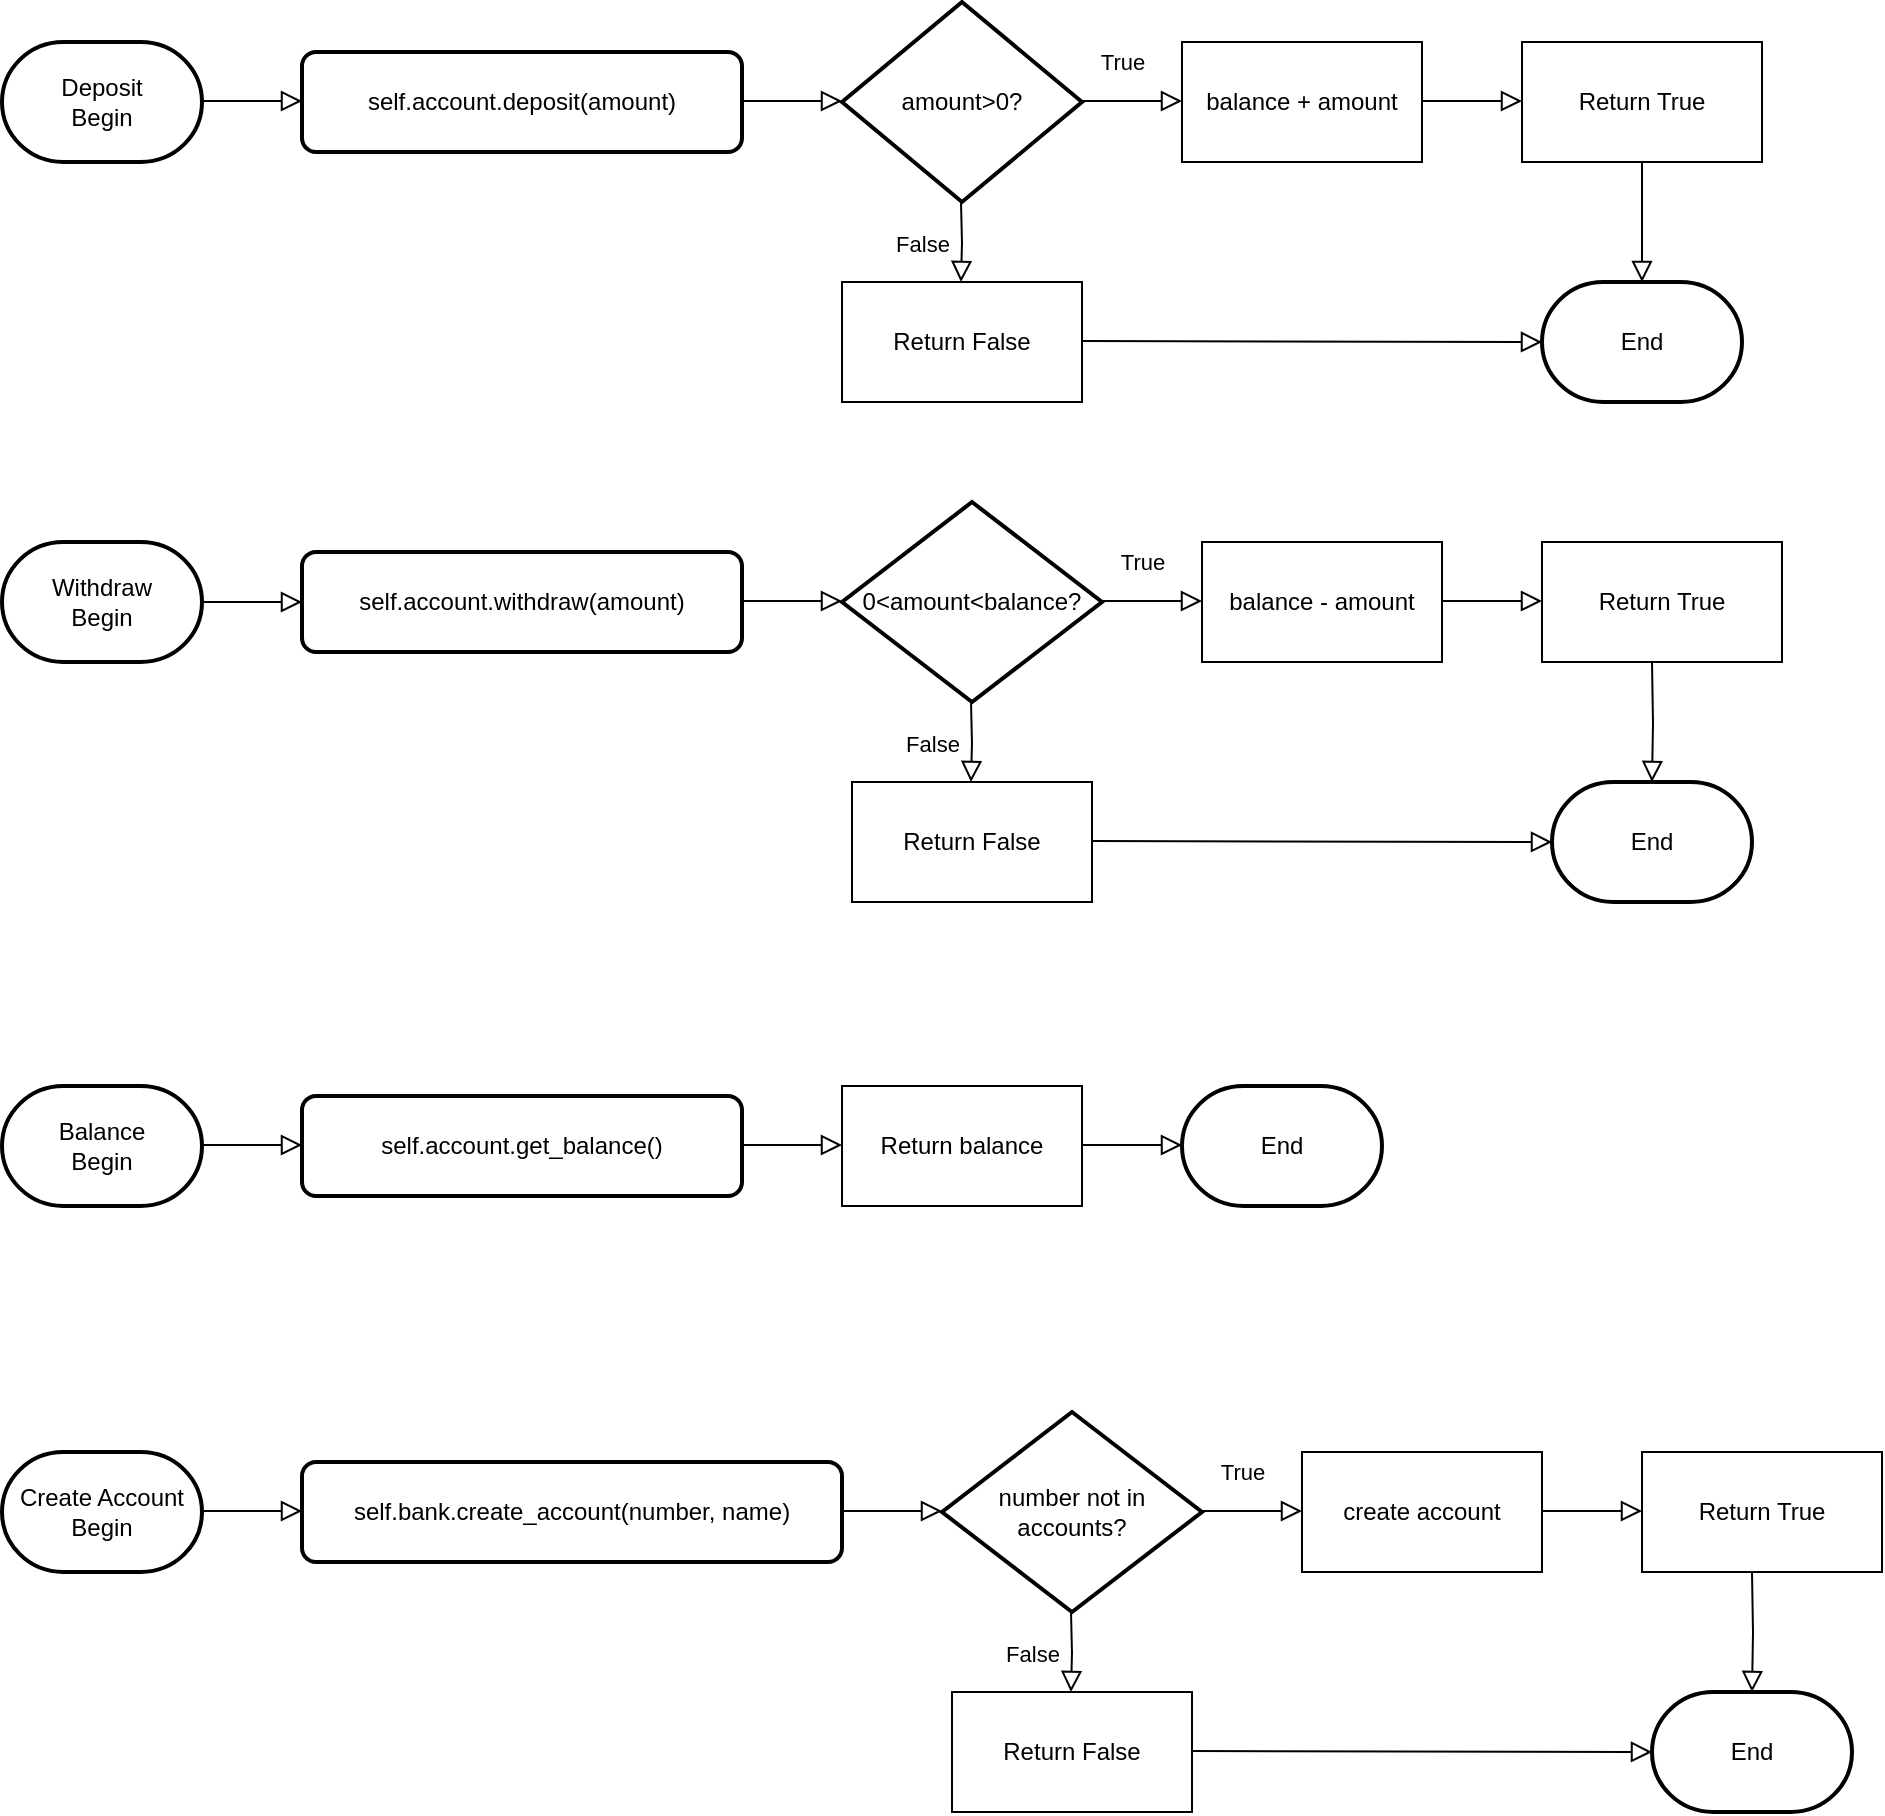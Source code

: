 <mxfile version="24.4.10" type="github">
  <diagram id="C5RBs43oDa-KdzZeNtuy" name="Page-1">
    <mxGraphModel dx="1194" dy="618" grid="1" gridSize="10" guides="1" tooltips="1" connect="1" arrows="1" fold="1" page="1" pageScale="1" pageWidth="827" pageHeight="1169" math="0" shadow="0">
      <root>
        <mxCell id="WIyWlLk6GJQsqaUBKTNV-0" />
        <mxCell id="WIyWlLk6GJQsqaUBKTNV-1" parent="WIyWlLk6GJQsqaUBKTNV-0" />
        <mxCell id="WIyWlLk6GJQsqaUBKTNV-5" value="" style="edgeStyle=orthogonalEdgeStyle;rounded=0;html=1;jettySize=auto;orthogonalLoop=1;fontSize=11;endArrow=block;endFill=0;endSize=8;strokeWidth=1;shadow=0;labelBackgroundColor=none;" parent="WIyWlLk6GJQsqaUBKTNV-1" edge="1">
          <mxGeometry x="-0.208" y="20" relative="1" as="geometry">
            <mxPoint as="offset" />
            <mxPoint x="150" y="209.5" as="sourcePoint" />
            <mxPoint x="200" y="209.5" as="targetPoint" />
          </mxGeometry>
        </mxCell>
        <mxCell id="WIyWlLk6GJQsqaUBKTNV-9" value="" style="edgeStyle=orthogonalEdgeStyle;rounded=0;html=1;jettySize=auto;orthogonalLoop=1;fontSize=11;endArrow=block;endFill=0;endSize=8;strokeWidth=1;shadow=0;labelBackgroundColor=none;" parent="WIyWlLk6GJQsqaUBKTNV-1" edge="1">
          <mxGeometry x="-0.208" y="20" relative="1" as="geometry">
            <mxPoint as="offset" />
            <mxPoint x="150" y="460" as="sourcePoint" />
            <mxPoint x="200" y="460" as="targetPoint" />
          </mxGeometry>
        </mxCell>
        <mxCell id="j6U74FCSiYi01_plaiyg-13" value="amount&amp;gt;0?" style="strokeWidth=2;html=1;shape=mxgraph.flowchart.decision;whiteSpace=wrap;" vertex="1" parent="WIyWlLk6GJQsqaUBKTNV-1">
          <mxGeometry x="470" y="160" width="120" height="100" as="geometry" />
        </mxCell>
        <mxCell id="j6U74FCSiYi01_plaiyg-14" value="" style="edgeStyle=orthogonalEdgeStyle;rounded=0;html=1;jettySize=auto;orthogonalLoop=1;fontSize=11;endArrow=block;endFill=0;endSize=8;strokeWidth=1;shadow=0;labelBackgroundColor=none;" edge="1" parent="WIyWlLk6GJQsqaUBKTNV-1">
          <mxGeometry y="10" relative="1" as="geometry">
            <mxPoint as="offset" />
            <mxPoint x="420" y="209.5" as="sourcePoint" />
            <mxPoint x="470" y="209.5" as="targetPoint" />
          </mxGeometry>
        </mxCell>
        <mxCell id="j6U74FCSiYi01_plaiyg-15" value="True" style="edgeStyle=orthogonalEdgeStyle;rounded=0;html=1;jettySize=auto;orthogonalLoop=1;fontSize=11;endArrow=block;endFill=0;endSize=8;strokeWidth=1;shadow=0;labelBackgroundColor=none;" edge="1" parent="WIyWlLk6GJQsqaUBKTNV-1">
          <mxGeometry x="-0.208" y="20" relative="1" as="geometry">
            <mxPoint as="offset" />
            <mxPoint x="590" y="209.5" as="sourcePoint" />
            <mxPoint x="640" y="209.5" as="targetPoint" />
          </mxGeometry>
        </mxCell>
        <mxCell id="j6U74FCSiYi01_plaiyg-16" value="False" style="rounded=0;html=1;jettySize=auto;orthogonalLoop=1;fontSize=11;endArrow=block;endFill=0;endSize=8;strokeWidth=1;shadow=0;labelBackgroundColor=none;edgeStyle=orthogonalEdgeStyle;" edge="1" parent="WIyWlLk6GJQsqaUBKTNV-1">
          <mxGeometry y="20" relative="1" as="geometry">
            <mxPoint as="offset" />
            <mxPoint x="529.5" y="260" as="sourcePoint" />
            <mxPoint x="529.5" y="300" as="targetPoint" />
          </mxGeometry>
        </mxCell>
        <mxCell id="j6U74FCSiYi01_plaiyg-17" value="balance + amount" style="rounded=0;whiteSpace=wrap;html=1;" vertex="1" parent="WIyWlLk6GJQsqaUBKTNV-1">
          <mxGeometry x="640" y="180" width="120" height="60" as="geometry" />
        </mxCell>
        <mxCell id="j6U74FCSiYi01_plaiyg-18" value="Return True" style="rounded=0;whiteSpace=wrap;html=1;" vertex="1" parent="WIyWlLk6GJQsqaUBKTNV-1">
          <mxGeometry x="810" y="180" width="120" height="60" as="geometry" />
        </mxCell>
        <mxCell id="j6U74FCSiYi01_plaiyg-19" value="" style="edgeStyle=orthogonalEdgeStyle;rounded=0;html=1;jettySize=auto;orthogonalLoop=1;fontSize=11;endArrow=block;endFill=0;endSize=8;strokeWidth=1;shadow=0;labelBackgroundColor=none;" edge="1" parent="WIyWlLk6GJQsqaUBKTNV-1">
          <mxGeometry x="-0.208" y="20" relative="1" as="geometry">
            <mxPoint as="offset" />
            <mxPoint x="760" y="209.5" as="sourcePoint" />
            <mxPoint x="810" y="209.5" as="targetPoint" />
          </mxGeometry>
        </mxCell>
        <mxCell id="j6U74FCSiYi01_plaiyg-20" value="Return False" style="rounded=0;whiteSpace=wrap;html=1;" vertex="1" parent="WIyWlLk6GJQsqaUBKTNV-1">
          <mxGeometry x="470" y="300" width="120" height="60" as="geometry" />
        </mxCell>
        <mxCell id="j6U74FCSiYi01_plaiyg-23" value="0&amp;lt;amount&amp;lt;balance?" style="strokeWidth=2;html=1;shape=mxgraph.flowchart.decision;whiteSpace=wrap;" vertex="1" parent="WIyWlLk6GJQsqaUBKTNV-1">
          <mxGeometry x="470" y="410" width="130" height="100" as="geometry" />
        </mxCell>
        <mxCell id="j6U74FCSiYi01_plaiyg-24" value="" style="edgeStyle=orthogonalEdgeStyle;rounded=0;html=1;jettySize=auto;orthogonalLoop=1;fontSize=11;endArrow=block;endFill=0;endSize=8;strokeWidth=1;shadow=0;labelBackgroundColor=none;" edge="1" parent="WIyWlLk6GJQsqaUBKTNV-1">
          <mxGeometry y="10" relative="1" as="geometry">
            <mxPoint as="offset" />
            <mxPoint x="420" y="459.5" as="sourcePoint" />
            <mxPoint x="470" y="459.5" as="targetPoint" />
          </mxGeometry>
        </mxCell>
        <mxCell id="j6U74FCSiYi01_plaiyg-25" value="True" style="edgeStyle=orthogonalEdgeStyle;rounded=0;html=1;jettySize=auto;orthogonalLoop=1;fontSize=11;endArrow=block;endFill=0;endSize=8;strokeWidth=1;shadow=0;labelBackgroundColor=none;" edge="1" parent="WIyWlLk6GJQsqaUBKTNV-1">
          <mxGeometry x="-0.208" y="20" relative="1" as="geometry">
            <mxPoint as="offset" />
            <mxPoint x="600" y="459.5" as="sourcePoint" />
            <mxPoint x="650" y="459.5" as="targetPoint" />
          </mxGeometry>
        </mxCell>
        <mxCell id="j6U74FCSiYi01_plaiyg-26" value="False" style="rounded=0;html=1;jettySize=auto;orthogonalLoop=1;fontSize=11;endArrow=block;endFill=0;endSize=8;strokeWidth=1;shadow=0;labelBackgroundColor=none;edgeStyle=orthogonalEdgeStyle;" edge="1" parent="WIyWlLk6GJQsqaUBKTNV-1">
          <mxGeometry y="20" relative="1" as="geometry">
            <mxPoint as="offset" />
            <mxPoint x="534.5" y="510" as="sourcePoint" />
            <mxPoint x="534.5" y="550" as="targetPoint" />
          </mxGeometry>
        </mxCell>
        <mxCell id="j6U74FCSiYi01_plaiyg-27" value="balance - amount" style="rounded=0;whiteSpace=wrap;html=1;" vertex="1" parent="WIyWlLk6GJQsqaUBKTNV-1">
          <mxGeometry x="650" y="430" width="120" height="60" as="geometry" />
        </mxCell>
        <mxCell id="j6U74FCSiYi01_plaiyg-28" value="Return True" style="rounded=0;whiteSpace=wrap;html=1;" vertex="1" parent="WIyWlLk6GJQsqaUBKTNV-1">
          <mxGeometry x="820" y="430" width="120" height="60" as="geometry" />
        </mxCell>
        <mxCell id="j6U74FCSiYi01_plaiyg-29" value="" style="edgeStyle=orthogonalEdgeStyle;rounded=0;html=1;jettySize=auto;orthogonalLoop=1;fontSize=11;endArrow=block;endFill=0;endSize=8;strokeWidth=1;shadow=0;labelBackgroundColor=none;" edge="1" parent="WIyWlLk6GJQsqaUBKTNV-1">
          <mxGeometry x="-0.208" y="20" relative="1" as="geometry">
            <mxPoint as="offset" />
            <mxPoint x="770" y="459.5" as="sourcePoint" />
            <mxPoint x="820" y="459.5" as="targetPoint" />
          </mxGeometry>
        </mxCell>
        <mxCell id="j6U74FCSiYi01_plaiyg-30" value="Return False" style="rounded=0;whiteSpace=wrap;html=1;" vertex="1" parent="WIyWlLk6GJQsqaUBKTNV-1">
          <mxGeometry x="475" y="550" width="120" height="60" as="geometry" />
        </mxCell>
        <mxCell id="j6U74FCSiYi01_plaiyg-32" value="" style="edgeStyle=orthogonalEdgeStyle;rounded=0;html=1;jettySize=auto;orthogonalLoop=1;fontSize=11;endArrow=block;endFill=0;endSize=8;strokeWidth=1;shadow=0;labelBackgroundColor=none;" edge="1" parent="WIyWlLk6GJQsqaUBKTNV-1">
          <mxGeometry x="-0.208" y="20" relative="1" as="geometry">
            <mxPoint as="offset" />
            <mxPoint x="150" y="731.5" as="sourcePoint" />
            <mxPoint x="200" y="731.5" as="targetPoint" />
          </mxGeometry>
        </mxCell>
        <mxCell id="j6U74FCSiYi01_plaiyg-36" value="&lt;div&gt;Deposit&lt;/div&gt;Begin" style="strokeWidth=2;html=1;shape=mxgraph.flowchart.terminator;whiteSpace=wrap;" vertex="1" parent="WIyWlLk6GJQsqaUBKTNV-1">
          <mxGeometry x="50" y="180" width="100" height="60" as="geometry" />
        </mxCell>
        <mxCell id="j6U74FCSiYi01_plaiyg-37" value="End" style="strokeWidth=2;html=1;shape=mxgraph.flowchart.terminator;whiteSpace=wrap;" vertex="1" parent="WIyWlLk6GJQsqaUBKTNV-1">
          <mxGeometry x="820" y="300" width="100" height="60" as="geometry" />
        </mxCell>
        <mxCell id="j6U74FCSiYi01_plaiyg-38" value="" style="edgeStyle=orthogonalEdgeStyle;rounded=0;html=1;jettySize=auto;orthogonalLoop=1;fontSize=11;endArrow=block;endFill=0;endSize=8;strokeWidth=1;shadow=0;labelBackgroundColor=none;entryX=0;entryY=0.5;entryDx=0;entryDy=0;entryPerimeter=0;" edge="1" parent="WIyWlLk6GJQsqaUBKTNV-1" target="j6U74FCSiYi01_plaiyg-37">
          <mxGeometry y="10" relative="1" as="geometry">
            <mxPoint as="offset" />
            <mxPoint x="590" y="329.5" as="sourcePoint" />
            <mxPoint x="640" y="329.5" as="targetPoint" />
          </mxGeometry>
        </mxCell>
        <mxCell id="j6U74FCSiYi01_plaiyg-39" value="" style="edgeStyle=orthogonalEdgeStyle;rounded=0;html=1;jettySize=auto;orthogonalLoop=1;fontSize=11;endArrow=block;endFill=0;endSize=8;strokeWidth=1;shadow=0;labelBackgroundColor=none;entryX=0.5;entryY=0;entryDx=0;entryDy=0;entryPerimeter=0;exitX=0.5;exitY=1;exitDx=0;exitDy=0;" edge="1" parent="WIyWlLk6GJQsqaUBKTNV-1" source="j6U74FCSiYi01_plaiyg-18" target="j6U74FCSiYi01_plaiyg-37">
          <mxGeometry y="10" relative="1" as="geometry">
            <mxPoint as="offset" />
            <mxPoint x="600" y="339.5" as="sourcePoint" />
            <mxPoint x="830" y="340" as="targetPoint" />
          </mxGeometry>
        </mxCell>
        <mxCell id="j6U74FCSiYi01_plaiyg-40" value="Withdraw&lt;div&gt;Begin&lt;/div&gt;" style="strokeWidth=2;html=1;shape=mxgraph.flowchart.terminator;whiteSpace=wrap;" vertex="1" parent="WIyWlLk6GJQsqaUBKTNV-1">
          <mxGeometry x="50" y="430" width="100" height="60" as="geometry" />
        </mxCell>
        <mxCell id="j6U74FCSiYi01_plaiyg-41" value="End" style="strokeWidth=2;html=1;shape=mxgraph.flowchart.terminator;whiteSpace=wrap;" vertex="1" parent="WIyWlLk6GJQsqaUBKTNV-1">
          <mxGeometry x="825" y="550" width="100" height="60" as="geometry" />
        </mxCell>
        <mxCell id="j6U74FCSiYi01_plaiyg-42" value="" style="edgeStyle=orthogonalEdgeStyle;rounded=0;html=1;jettySize=auto;orthogonalLoop=1;fontSize=11;endArrow=block;endFill=0;endSize=8;strokeWidth=1;shadow=0;labelBackgroundColor=none;entryX=0;entryY=0.5;entryDx=0;entryDy=0;entryPerimeter=0;" edge="1" parent="WIyWlLk6GJQsqaUBKTNV-1" target="j6U74FCSiYi01_plaiyg-41">
          <mxGeometry y="10" relative="1" as="geometry">
            <mxPoint as="offset" />
            <mxPoint x="595" y="579.5" as="sourcePoint" />
            <mxPoint x="645" y="579.5" as="targetPoint" />
          </mxGeometry>
        </mxCell>
        <mxCell id="j6U74FCSiYi01_plaiyg-43" value="" style="edgeStyle=orthogonalEdgeStyle;rounded=0;html=1;jettySize=auto;orthogonalLoop=1;fontSize=11;endArrow=block;endFill=0;endSize=8;strokeWidth=1;shadow=0;labelBackgroundColor=none;entryX=0.5;entryY=0;entryDx=0;entryDy=0;entryPerimeter=0;exitX=0.5;exitY=1;exitDx=0;exitDy=0;" edge="1" parent="WIyWlLk6GJQsqaUBKTNV-1" target="j6U74FCSiYi01_plaiyg-41">
          <mxGeometry y="10" relative="1" as="geometry">
            <mxPoint as="offset" />
            <mxPoint x="875" y="490" as="sourcePoint" />
            <mxPoint x="835" y="590" as="targetPoint" />
          </mxGeometry>
        </mxCell>
        <mxCell id="j6U74FCSiYi01_plaiyg-44" value="Balance&lt;div&gt;Begin&lt;/div&gt;" style="strokeWidth=2;html=1;shape=mxgraph.flowchart.terminator;whiteSpace=wrap;" vertex="1" parent="WIyWlLk6GJQsqaUBKTNV-1">
          <mxGeometry x="50" y="702" width="100" height="60" as="geometry" />
        </mxCell>
        <mxCell id="j6U74FCSiYi01_plaiyg-45" value="End" style="strokeWidth=2;html=1;shape=mxgraph.flowchart.terminator;whiteSpace=wrap;" vertex="1" parent="WIyWlLk6GJQsqaUBKTNV-1">
          <mxGeometry x="640" y="702" width="100" height="60" as="geometry" />
        </mxCell>
        <mxCell id="j6U74FCSiYi01_plaiyg-46" value="" style="edgeStyle=orthogonalEdgeStyle;rounded=0;html=1;jettySize=auto;orthogonalLoop=1;fontSize=11;endArrow=block;endFill=0;endSize=8;strokeWidth=1;shadow=0;labelBackgroundColor=none;" edge="1" parent="WIyWlLk6GJQsqaUBKTNV-1">
          <mxGeometry x="-0.208" y="20" relative="1" as="geometry">
            <mxPoint as="offset" />
            <mxPoint x="420" y="731.5" as="sourcePoint" />
            <mxPoint x="470" y="731.5" as="targetPoint" />
          </mxGeometry>
        </mxCell>
        <mxCell id="j6U74FCSiYi01_plaiyg-48" value="self.account.deposit(amount)" style="rounded=1;whiteSpace=wrap;html=1;absoluteArcSize=1;arcSize=14;strokeWidth=2;" vertex="1" parent="WIyWlLk6GJQsqaUBKTNV-1">
          <mxGeometry x="200" y="185" width="220" height="50" as="geometry" />
        </mxCell>
        <mxCell id="j6U74FCSiYi01_plaiyg-49" value="self.account.get_balance()" style="rounded=1;whiteSpace=wrap;html=1;absoluteArcSize=1;arcSize=14;strokeWidth=2;" vertex="1" parent="WIyWlLk6GJQsqaUBKTNV-1">
          <mxGeometry x="200" y="707" width="220" height="50" as="geometry" />
        </mxCell>
        <mxCell id="j6U74FCSiYi01_plaiyg-50" value="self.account.withdraw(amount)" style="rounded=1;whiteSpace=wrap;html=1;absoluteArcSize=1;arcSize=14;strokeWidth=2;" vertex="1" parent="WIyWlLk6GJQsqaUBKTNV-1">
          <mxGeometry x="200" y="435" width="220" height="50" as="geometry" />
        </mxCell>
        <mxCell id="j6U74FCSiYi01_plaiyg-51" value="Return balance" style="rounded=0;whiteSpace=wrap;html=1;" vertex="1" parent="WIyWlLk6GJQsqaUBKTNV-1">
          <mxGeometry x="470" y="702" width="120" height="60" as="geometry" />
        </mxCell>
        <mxCell id="j6U74FCSiYi01_plaiyg-52" value="" style="edgeStyle=orthogonalEdgeStyle;rounded=0;html=1;jettySize=auto;orthogonalLoop=1;fontSize=11;endArrow=block;endFill=0;endSize=8;strokeWidth=1;shadow=0;labelBackgroundColor=none;" edge="1" parent="WIyWlLk6GJQsqaUBKTNV-1">
          <mxGeometry x="-0.208" y="20" relative="1" as="geometry">
            <mxPoint as="offset" />
            <mxPoint x="590" y="731.5" as="sourcePoint" />
            <mxPoint x="640" y="731.5" as="targetPoint" />
          </mxGeometry>
        </mxCell>
        <mxCell id="j6U74FCSiYi01_plaiyg-53" value="self.bank.create_account(number, name)" style="rounded=1;whiteSpace=wrap;html=1;absoluteArcSize=1;arcSize=14;strokeWidth=2;" vertex="1" parent="WIyWlLk6GJQsqaUBKTNV-1">
          <mxGeometry x="200" y="890" width="270" height="50" as="geometry" />
        </mxCell>
        <mxCell id="j6U74FCSiYi01_plaiyg-54" value="" style="edgeStyle=orthogonalEdgeStyle;rounded=0;html=1;jettySize=auto;orthogonalLoop=1;fontSize=11;endArrow=block;endFill=0;endSize=8;strokeWidth=1;shadow=0;labelBackgroundColor=none;" edge="1" parent="WIyWlLk6GJQsqaUBKTNV-1">
          <mxGeometry x="-0.208" y="20" relative="1" as="geometry">
            <mxPoint as="offset" />
            <mxPoint x="150" y="914.5" as="sourcePoint" />
            <mxPoint x="200" y="914.5" as="targetPoint" />
          </mxGeometry>
        </mxCell>
        <mxCell id="j6U74FCSiYi01_plaiyg-55" value="&lt;div&gt;Create Account&lt;/div&gt;&lt;div&gt;Begin&lt;/div&gt;" style="strokeWidth=2;html=1;shape=mxgraph.flowchart.terminator;whiteSpace=wrap;" vertex="1" parent="WIyWlLk6GJQsqaUBKTNV-1">
          <mxGeometry x="50" y="885" width="100" height="60" as="geometry" />
        </mxCell>
        <mxCell id="j6U74FCSiYi01_plaiyg-56" value="number not in accounts?" style="strokeWidth=2;html=1;shape=mxgraph.flowchart.decision;whiteSpace=wrap;" vertex="1" parent="WIyWlLk6GJQsqaUBKTNV-1">
          <mxGeometry x="520" y="865" width="130" height="100" as="geometry" />
        </mxCell>
        <mxCell id="j6U74FCSiYi01_plaiyg-57" value="True" style="edgeStyle=orthogonalEdgeStyle;rounded=0;html=1;jettySize=auto;orthogonalLoop=1;fontSize=11;endArrow=block;endFill=0;endSize=8;strokeWidth=1;shadow=0;labelBackgroundColor=none;" edge="1" parent="WIyWlLk6GJQsqaUBKTNV-1">
          <mxGeometry x="-0.208" y="20" relative="1" as="geometry">
            <mxPoint as="offset" />
            <mxPoint x="650" y="914.5" as="sourcePoint" />
            <mxPoint x="700" y="914.5" as="targetPoint" />
          </mxGeometry>
        </mxCell>
        <mxCell id="j6U74FCSiYi01_plaiyg-58" value="False" style="rounded=0;html=1;jettySize=auto;orthogonalLoop=1;fontSize=11;endArrow=block;endFill=0;endSize=8;strokeWidth=1;shadow=0;labelBackgroundColor=none;edgeStyle=orthogonalEdgeStyle;" edge="1" parent="WIyWlLk6GJQsqaUBKTNV-1">
          <mxGeometry y="20" relative="1" as="geometry">
            <mxPoint as="offset" />
            <mxPoint x="584.5" y="965" as="sourcePoint" />
            <mxPoint x="584.5" y="1005" as="targetPoint" />
          </mxGeometry>
        </mxCell>
        <mxCell id="j6U74FCSiYi01_plaiyg-59" value="create account" style="rounded=0;whiteSpace=wrap;html=1;" vertex="1" parent="WIyWlLk6GJQsqaUBKTNV-1">
          <mxGeometry x="700" y="885" width="120" height="60" as="geometry" />
        </mxCell>
        <mxCell id="j6U74FCSiYi01_plaiyg-60" value="Return True" style="rounded=0;whiteSpace=wrap;html=1;" vertex="1" parent="WIyWlLk6GJQsqaUBKTNV-1">
          <mxGeometry x="870" y="885" width="120" height="60" as="geometry" />
        </mxCell>
        <mxCell id="j6U74FCSiYi01_plaiyg-61" value="" style="edgeStyle=orthogonalEdgeStyle;rounded=0;html=1;jettySize=auto;orthogonalLoop=1;fontSize=11;endArrow=block;endFill=0;endSize=8;strokeWidth=1;shadow=0;labelBackgroundColor=none;" edge="1" parent="WIyWlLk6GJQsqaUBKTNV-1">
          <mxGeometry x="-0.208" y="20" relative="1" as="geometry">
            <mxPoint as="offset" />
            <mxPoint x="820" y="914.5" as="sourcePoint" />
            <mxPoint x="870" y="914.5" as="targetPoint" />
          </mxGeometry>
        </mxCell>
        <mxCell id="j6U74FCSiYi01_plaiyg-62" value="Return False" style="rounded=0;whiteSpace=wrap;html=1;" vertex="1" parent="WIyWlLk6GJQsqaUBKTNV-1">
          <mxGeometry x="525" y="1005" width="120" height="60" as="geometry" />
        </mxCell>
        <mxCell id="j6U74FCSiYi01_plaiyg-63" value="End" style="strokeWidth=2;html=1;shape=mxgraph.flowchart.terminator;whiteSpace=wrap;" vertex="1" parent="WIyWlLk6GJQsqaUBKTNV-1">
          <mxGeometry x="875" y="1005" width="100" height="60" as="geometry" />
        </mxCell>
        <mxCell id="j6U74FCSiYi01_plaiyg-64" value="" style="edgeStyle=orthogonalEdgeStyle;rounded=0;html=1;jettySize=auto;orthogonalLoop=1;fontSize=11;endArrow=block;endFill=0;endSize=8;strokeWidth=1;shadow=0;labelBackgroundColor=none;entryX=0;entryY=0.5;entryDx=0;entryDy=0;entryPerimeter=0;" edge="1" parent="WIyWlLk6GJQsqaUBKTNV-1" target="j6U74FCSiYi01_plaiyg-63">
          <mxGeometry y="10" relative="1" as="geometry">
            <mxPoint as="offset" />
            <mxPoint x="645" y="1034.5" as="sourcePoint" />
            <mxPoint x="695" y="1034.5" as="targetPoint" />
          </mxGeometry>
        </mxCell>
        <mxCell id="j6U74FCSiYi01_plaiyg-65" value="" style="edgeStyle=orthogonalEdgeStyle;rounded=0;html=1;jettySize=auto;orthogonalLoop=1;fontSize=11;endArrow=block;endFill=0;endSize=8;strokeWidth=1;shadow=0;labelBackgroundColor=none;entryX=0.5;entryY=0;entryDx=0;entryDy=0;entryPerimeter=0;exitX=0.5;exitY=1;exitDx=0;exitDy=0;" edge="1" parent="WIyWlLk6GJQsqaUBKTNV-1" target="j6U74FCSiYi01_plaiyg-63">
          <mxGeometry y="10" relative="1" as="geometry">
            <mxPoint as="offset" />
            <mxPoint x="925" y="945" as="sourcePoint" />
            <mxPoint x="885" y="1045" as="targetPoint" />
          </mxGeometry>
        </mxCell>
        <mxCell id="j6U74FCSiYi01_plaiyg-66" value="" style="edgeStyle=orthogonalEdgeStyle;rounded=0;html=1;jettySize=auto;orthogonalLoop=1;fontSize=11;endArrow=block;endFill=0;endSize=8;strokeWidth=1;shadow=0;labelBackgroundColor=none;" edge="1" parent="WIyWlLk6GJQsqaUBKTNV-1">
          <mxGeometry x="-0.208" y="20" relative="1" as="geometry">
            <mxPoint as="offset" />
            <mxPoint x="470" y="914.5" as="sourcePoint" />
            <mxPoint x="520" y="914.5" as="targetPoint" />
          </mxGeometry>
        </mxCell>
      </root>
    </mxGraphModel>
  </diagram>
</mxfile>
